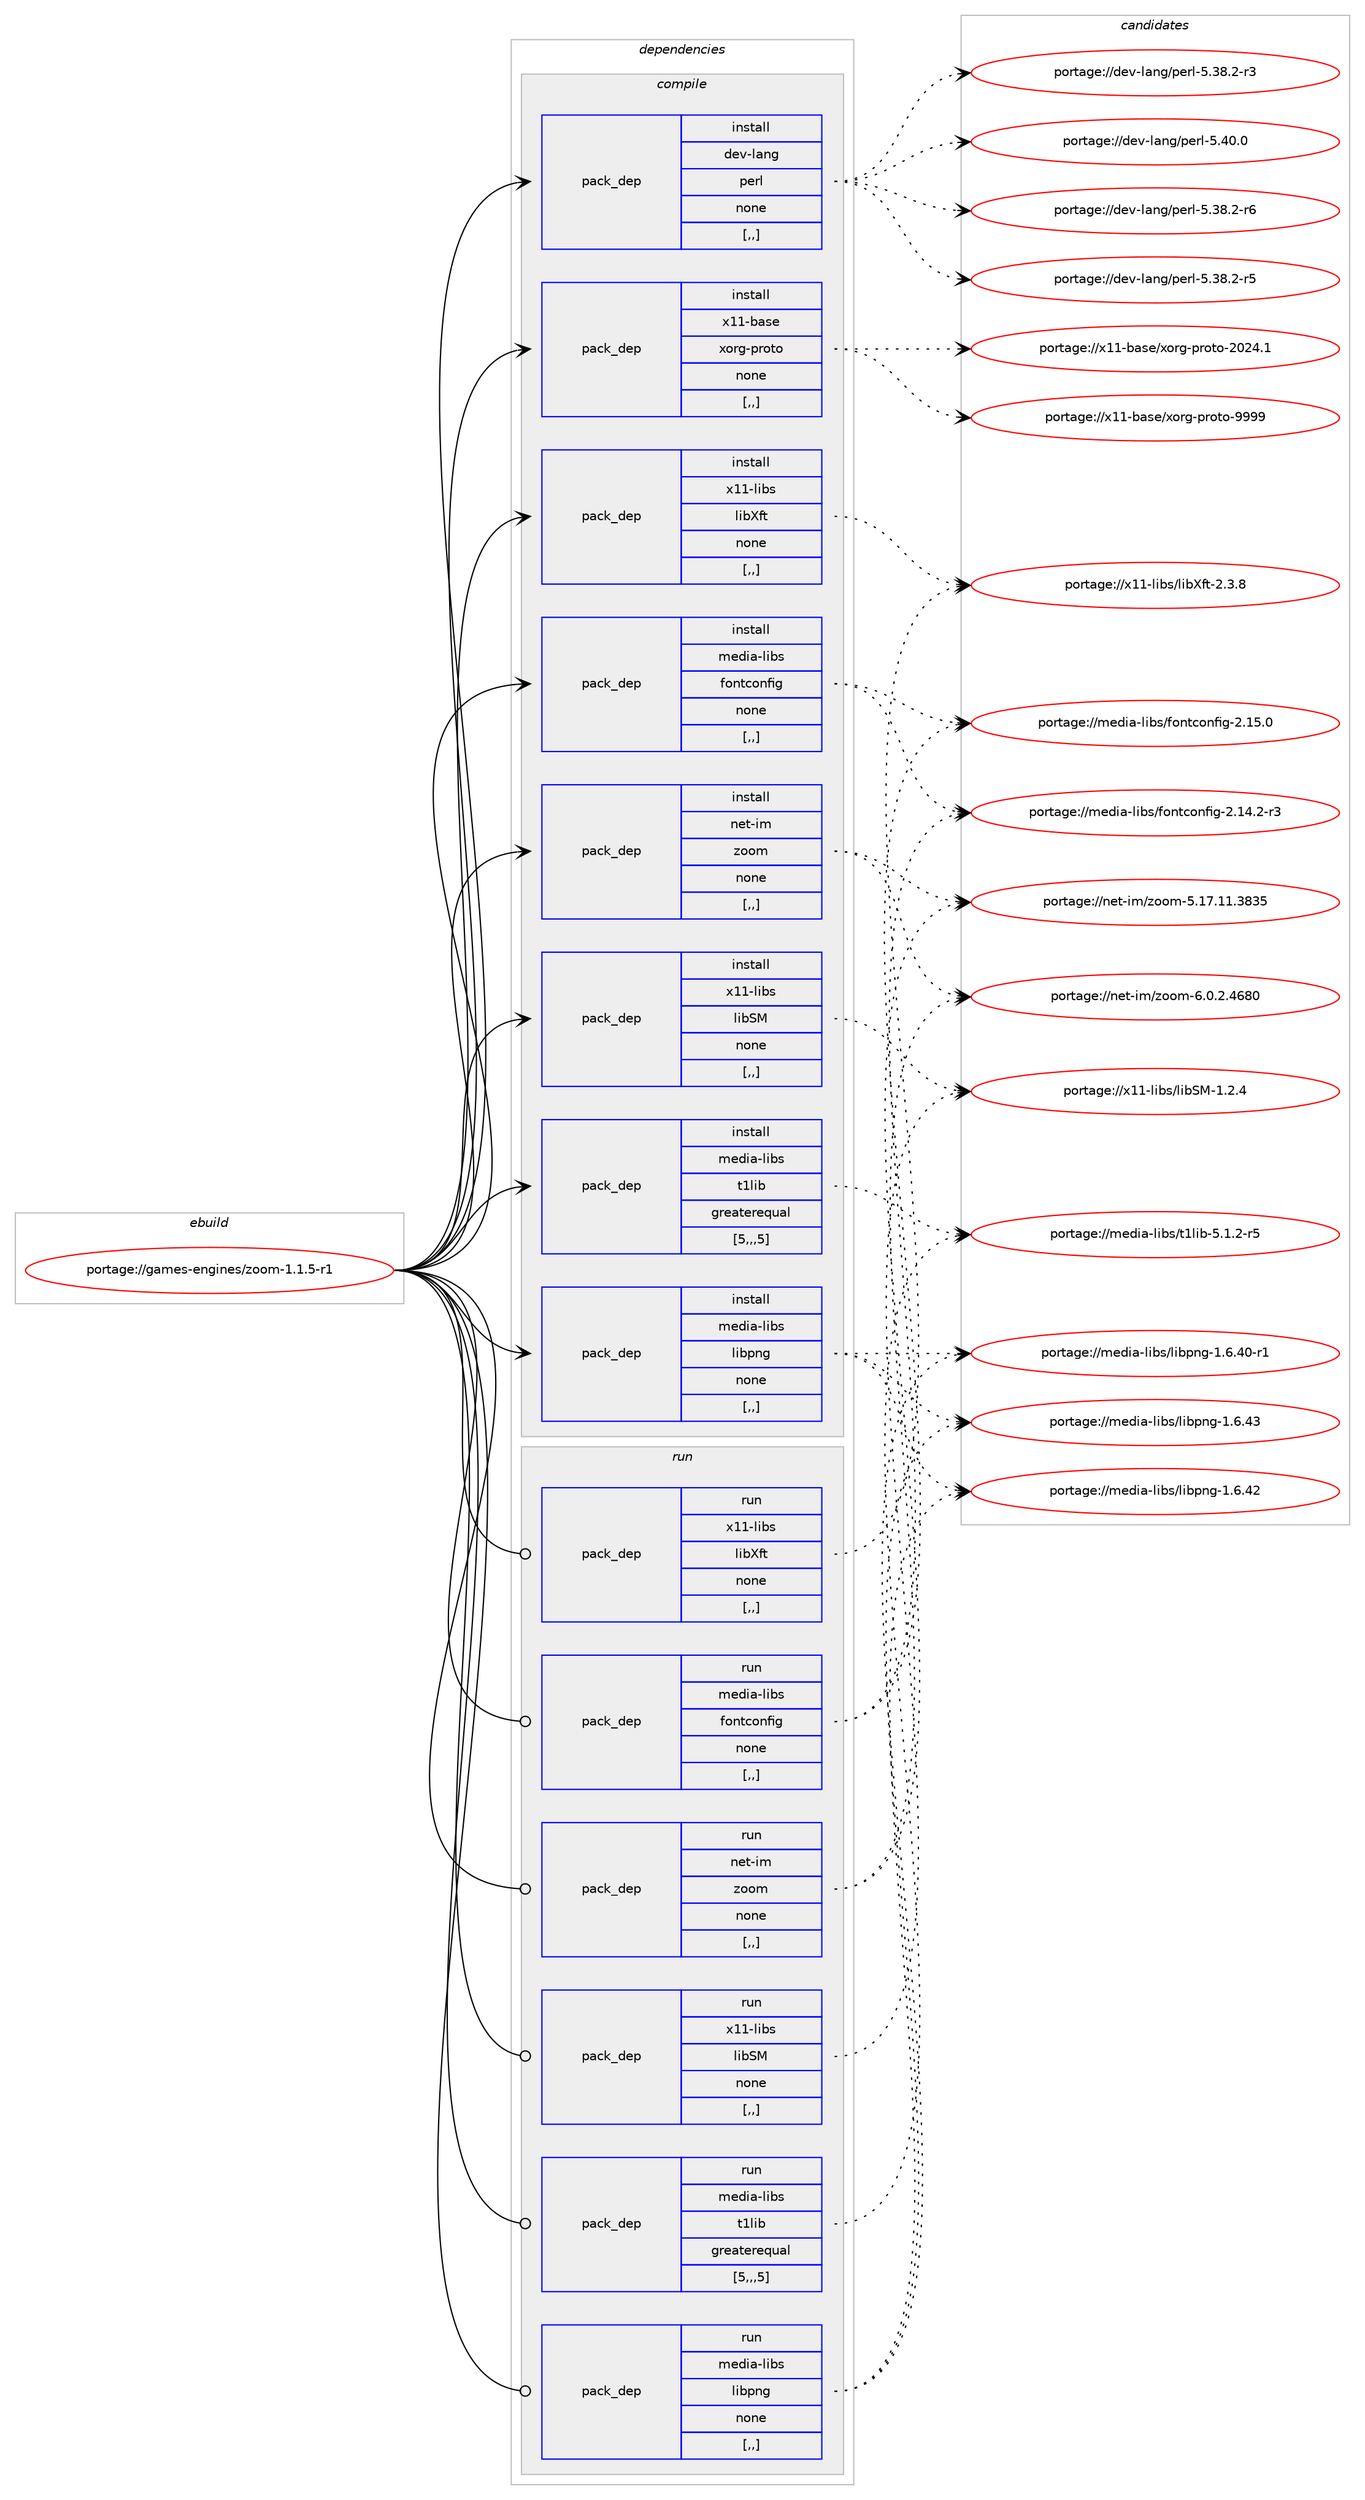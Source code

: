 digraph prolog {

# *************
# Graph options
# *************

newrank=true;
concentrate=true;
compound=true;
graph [rankdir=LR,fontname=Helvetica,fontsize=10,ranksep=1.5];#, ranksep=2.5, nodesep=0.2];
edge  [arrowhead=vee];
node  [fontname=Helvetica,fontsize=10];

# **********
# The ebuild
# **********

subgraph cluster_leftcol {
color=gray;
label=<<i>ebuild</i>>;
id [label="portage://games-engines/zoom-1.1.5-r1", color=red, width=4, href="../games-engines/zoom-1.1.5-r1.svg"];
}

# ****************
# The dependencies
# ****************

subgraph cluster_midcol {
color=gray;
label=<<i>dependencies</i>>;
subgraph cluster_compile {
fillcolor="#eeeeee";
style=filled;
label=<<i>compile</i>>;
subgraph pack163726 {
dependency228974 [label=<<TABLE BORDER="0" CELLBORDER="1" CELLSPACING="0" CELLPADDING="4" WIDTH="220"><TR><TD ROWSPAN="6" CELLPADDING="30">pack_dep</TD></TR><TR><TD WIDTH="110">install</TD></TR><TR><TD>dev-lang</TD></TR><TR><TD>perl</TD></TR><TR><TD>none</TD></TR><TR><TD>[,,]</TD></TR></TABLE>>, shape=none, color=blue];
}
id:e -> dependency228974:w [weight=20,style="solid",arrowhead="vee"];
subgraph pack163727 {
dependency228975 [label=<<TABLE BORDER="0" CELLBORDER="1" CELLSPACING="0" CELLPADDING="4" WIDTH="220"><TR><TD ROWSPAN="6" CELLPADDING="30">pack_dep</TD></TR><TR><TD WIDTH="110">install</TD></TR><TR><TD>media-libs</TD></TR><TR><TD>fontconfig</TD></TR><TR><TD>none</TD></TR><TR><TD>[,,]</TD></TR></TABLE>>, shape=none, color=blue];
}
id:e -> dependency228975:w [weight=20,style="solid",arrowhead="vee"];
subgraph pack163728 {
dependency228976 [label=<<TABLE BORDER="0" CELLBORDER="1" CELLSPACING="0" CELLPADDING="4" WIDTH="220"><TR><TD ROWSPAN="6" CELLPADDING="30">pack_dep</TD></TR><TR><TD WIDTH="110">install</TD></TR><TR><TD>media-libs</TD></TR><TR><TD>libpng</TD></TR><TR><TD>none</TD></TR><TR><TD>[,,]</TD></TR></TABLE>>, shape=none, color=blue];
}
id:e -> dependency228976:w [weight=20,style="solid",arrowhead="vee"];
subgraph pack163729 {
dependency228977 [label=<<TABLE BORDER="0" CELLBORDER="1" CELLSPACING="0" CELLPADDING="4" WIDTH="220"><TR><TD ROWSPAN="6" CELLPADDING="30">pack_dep</TD></TR><TR><TD WIDTH="110">install</TD></TR><TR><TD>media-libs</TD></TR><TR><TD>t1lib</TD></TR><TR><TD>greaterequal</TD></TR><TR><TD>[5,,,5]</TD></TR></TABLE>>, shape=none, color=blue];
}
id:e -> dependency228977:w [weight=20,style="solid",arrowhead="vee"];
subgraph pack163730 {
dependency228978 [label=<<TABLE BORDER="0" CELLBORDER="1" CELLSPACING="0" CELLPADDING="4" WIDTH="220"><TR><TD ROWSPAN="6" CELLPADDING="30">pack_dep</TD></TR><TR><TD WIDTH="110">install</TD></TR><TR><TD>x11-base</TD></TR><TR><TD>xorg-proto</TD></TR><TR><TD>none</TD></TR><TR><TD>[,,]</TD></TR></TABLE>>, shape=none, color=blue];
}
id:e -> dependency228978:w [weight=20,style="solid",arrowhead="vee"];
subgraph pack163731 {
dependency228979 [label=<<TABLE BORDER="0" CELLBORDER="1" CELLSPACING="0" CELLPADDING="4" WIDTH="220"><TR><TD ROWSPAN="6" CELLPADDING="30">pack_dep</TD></TR><TR><TD WIDTH="110">install</TD></TR><TR><TD>x11-libs</TD></TR><TR><TD>libSM</TD></TR><TR><TD>none</TD></TR><TR><TD>[,,]</TD></TR></TABLE>>, shape=none, color=blue];
}
id:e -> dependency228979:w [weight=20,style="solid",arrowhead="vee"];
subgraph pack163732 {
dependency228980 [label=<<TABLE BORDER="0" CELLBORDER="1" CELLSPACING="0" CELLPADDING="4" WIDTH="220"><TR><TD ROWSPAN="6" CELLPADDING="30">pack_dep</TD></TR><TR><TD WIDTH="110">install</TD></TR><TR><TD>x11-libs</TD></TR><TR><TD>libXft</TD></TR><TR><TD>none</TD></TR><TR><TD>[,,]</TD></TR></TABLE>>, shape=none, color=blue];
}
id:e -> dependency228980:w [weight=20,style="solid",arrowhead="vee"];
subgraph pack163733 {
dependency228981 [label=<<TABLE BORDER="0" CELLBORDER="1" CELLSPACING="0" CELLPADDING="4" WIDTH="220"><TR><TD ROWSPAN="6" CELLPADDING="30">pack_dep</TD></TR><TR><TD WIDTH="110">install</TD></TR><TR><TD>net-im</TD></TR><TR><TD>zoom</TD></TR><TR><TD>none</TD></TR><TR><TD>[,,]</TD></TR></TABLE>>, shape=none, color=blue];
}
id:e -> dependency228981:w [weight=20,style="solid",arrowhead="vee"];
}
subgraph cluster_compileandrun {
fillcolor="#eeeeee";
style=filled;
label=<<i>compile and run</i>>;
}
subgraph cluster_run {
fillcolor="#eeeeee";
style=filled;
label=<<i>run</i>>;
subgraph pack163734 {
dependency228982 [label=<<TABLE BORDER="0" CELLBORDER="1" CELLSPACING="0" CELLPADDING="4" WIDTH="220"><TR><TD ROWSPAN="6" CELLPADDING="30">pack_dep</TD></TR><TR><TD WIDTH="110">run</TD></TR><TR><TD>media-libs</TD></TR><TR><TD>fontconfig</TD></TR><TR><TD>none</TD></TR><TR><TD>[,,]</TD></TR></TABLE>>, shape=none, color=blue];
}
id:e -> dependency228982:w [weight=20,style="solid",arrowhead="odot"];
subgraph pack163735 {
dependency228983 [label=<<TABLE BORDER="0" CELLBORDER="1" CELLSPACING="0" CELLPADDING="4" WIDTH="220"><TR><TD ROWSPAN="6" CELLPADDING="30">pack_dep</TD></TR><TR><TD WIDTH="110">run</TD></TR><TR><TD>media-libs</TD></TR><TR><TD>libpng</TD></TR><TR><TD>none</TD></TR><TR><TD>[,,]</TD></TR></TABLE>>, shape=none, color=blue];
}
id:e -> dependency228983:w [weight=20,style="solid",arrowhead="odot"];
subgraph pack163736 {
dependency228984 [label=<<TABLE BORDER="0" CELLBORDER="1" CELLSPACING="0" CELLPADDING="4" WIDTH="220"><TR><TD ROWSPAN="6" CELLPADDING="30">pack_dep</TD></TR><TR><TD WIDTH="110">run</TD></TR><TR><TD>media-libs</TD></TR><TR><TD>t1lib</TD></TR><TR><TD>greaterequal</TD></TR><TR><TD>[5,,,5]</TD></TR></TABLE>>, shape=none, color=blue];
}
id:e -> dependency228984:w [weight=20,style="solid",arrowhead="odot"];
subgraph pack163737 {
dependency228985 [label=<<TABLE BORDER="0" CELLBORDER="1" CELLSPACING="0" CELLPADDING="4" WIDTH="220"><TR><TD ROWSPAN="6" CELLPADDING="30">pack_dep</TD></TR><TR><TD WIDTH="110">run</TD></TR><TR><TD>x11-libs</TD></TR><TR><TD>libSM</TD></TR><TR><TD>none</TD></TR><TR><TD>[,,]</TD></TR></TABLE>>, shape=none, color=blue];
}
id:e -> dependency228985:w [weight=20,style="solid",arrowhead="odot"];
subgraph pack163738 {
dependency228986 [label=<<TABLE BORDER="0" CELLBORDER="1" CELLSPACING="0" CELLPADDING="4" WIDTH="220"><TR><TD ROWSPAN="6" CELLPADDING="30">pack_dep</TD></TR><TR><TD WIDTH="110">run</TD></TR><TR><TD>x11-libs</TD></TR><TR><TD>libXft</TD></TR><TR><TD>none</TD></TR><TR><TD>[,,]</TD></TR></TABLE>>, shape=none, color=blue];
}
id:e -> dependency228986:w [weight=20,style="solid",arrowhead="odot"];
subgraph pack163739 {
dependency228987 [label=<<TABLE BORDER="0" CELLBORDER="1" CELLSPACING="0" CELLPADDING="4" WIDTH="220"><TR><TD ROWSPAN="6" CELLPADDING="30">pack_dep</TD></TR><TR><TD WIDTH="110">run</TD></TR><TR><TD>net-im</TD></TR><TR><TD>zoom</TD></TR><TR><TD>none</TD></TR><TR><TD>[,,]</TD></TR></TABLE>>, shape=none, color=blue];
}
id:e -> dependency228987:w [weight=20,style="solid",arrowhead="odot"];
}
}

# **************
# The candidates
# **************

subgraph cluster_choices {
rank=same;
color=gray;
label=<<i>candidates</i>>;

subgraph choice163726 {
color=black;
nodesep=1;
choice10010111845108971101034711210111410845534652484648 [label="portage://dev-lang/perl-5.40.0", color=red, width=4,href="../dev-lang/perl-5.40.0.svg"];
choice100101118451089711010347112101114108455346515646504511454 [label="portage://dev-lang/perl-5.38.2-r6", color=red, width=4,href="../dev-lang/perl-5.38.2-r6.svg"];
choice100101118451089711010347112101114108455346515646504511453 [label="portage://dev-lang/perl-5.38.2-r5", color=red, width=4,href="../dev-lang/perl-5.38.2-r5.svg"];
choice100101118451089711010347112101114108455346515646504511451 [label="portage://dev-lang/perl-5.38.2-r3", color=red, width=4,href="../dev-lang/perl-5.38.2-r3.svg"];
dependency228974:e -> choice10010111845108971101034711210111410845534652484648:w [style=dotted,weight="100"];
dependency228974:e -> choice100101118451089711010347112101114108455346515646504511454:w [style=dotted,weight="100"];
dependency228974:e -> choice100101118451089711010347112101114108455346515646504511453:w [style=dotted,weight="100"];
dependency228974:e -> choice100101118451089711010347112101114108455346515646504511451:w [style=dotted,weight="100"];
}
subgraph choice163727 {
color=black;
nodesep=1;
choice109101100105974510810598115471021111101169911111010210510345504649534648 [label="portage://media-libs/fontconfig-2.15.0", color=red, width=4,href="../media-libs/fontconfig-2.15.0.svg"];
choice1091011001059745108105981154710211111011699111110102105103455046495246504511451 [label="portage://media-libs/fontconfig-2.14.2-r3", color=red, width=4,href="../media-libs/fontconfig-2.14.2-r3.svg"];
dependency228975:e -> choice109101100105974510810598115471021111101169911111010210510345504649534648:w [style=dotted,weight="100"];
dependency228975:e -> choice1091011001059745108105981154710211111011699111110102105103455046495246504511451:w [style=dotted,weight="100"];
}
subgraph choice163728 {
color=black;
nodesep=1;
choice109101100105974510810598115471081059811211010345494654465251 [label="portage://media-libs/libpng-1.6.43", color=red, width=4,href="../media-libs/libpng-1.6.43.svg"];
choice109101100105974510810598115471081059811211010345494654465250 [label="portage://media-libs/libpng-1.6.42", color=red, width=4,href="../media-libs/libpng-1.6.42.svg"];
choice1091011001059745108105981154710810598112110103454946544652484511449 [label="portage://media-libs/libpng-1.6.40-r1", color=red, width=4,href="../media-libs/libpng-1.6.40-r1.svg"];
dependency228976:e -> choice109101100105974510810598115471081059811211010345494654465251:w [style=dotted,weight="100"];
dependency228976:e -> choice109101100105974510810598115471081059811211010345494654465250:w [style=dotted,weight="100"];
dependency228976:e -> choice1091011001059745108105981154710810598112110103454946544652484511449:w [style=dotted,weight="100"];
}
subgraph choice163729 {
color=black;
nodesep=1;
choice1091011001059745108105981154711649108105984553464946504511453 [label="portage://media-libs/t1lib-5.1.2-r5", color=red, width=4,href="../media-libs/t1lib-5.1.2-r5.svg"];
dependency228977:e -> choice1091011001059745108105981154711649108105984553464946504511453:w [style=dotted,weight="100"];
}
subgraph choice163730 {
color=black;
nodesep=1;
choice120494945989711510147120111114103451121141111161114557575757 [label="portage://x11-base/xorg-proto-9999", color=red, width=4,href="../x11-base/xorg-proto-9999.svg"];
choice1204949459897115101471201111141034511211411111611145504850524649 [label="portage://x11-base/xorg-proto-2024.1", color=red, width=4,href="../x11-base/xorg-proto-2024.1.svg"];
dependency228978:e -> choice120494945989711510147120111114103451121141111161114557575757:w [style=dotted,weight="100"];
dependency228978:e -> choice1204949459897115101471201111141034511211411111611145504850524649:w [style=dotted,weight="100"];
}
subgraph choice163731 {
color=black;
nodesep=1;
choice1204949451081059811547108105988377454946504652 [label="portage://x11-libs/libSM-1.2.4", color=red, width=4,href="../x11-libs/libSM-1.2.4.svg"];
dependency228979:e -> choice1204949451081059811547108105988377454946504652:w [style=dotted,weight="100"];
}
subgraph choice163732 {
color=black;
nodesep=1;
choice12049494510810598115471081059888102116455046514656 [label="portage://x11-libs/libXft-2.3.8", color=red, width=4,href="../x11-libs/libXft-2.3.8.svg"];
dependency228980:e -> choice12049494510810598115471081059888102116455046514656:w [style=dotted,weight="100"];
}
subgraph choice163733 {
color=black;
nodesep=1;
choice11010111645105109471221111111094554464846504652545648 [label="portage://net-im/zoom-6.0.2.4680", color=red, width=4,href="../net-im/zoom-6.0.2.4680.svg"];
choice110101116451051094712211111110945534649554649494651565153 [label="portage://net-im/zoom-5.17.11.3835", color=red, width=4,href="../net-im/zoom-5.17.11.3835.svg"];
dependency228981:e -> choice11010111645105109471221111111094554464846504652545648:w [style=dotted,weight="100"];
dependency228981:e -> choice110101116451051094712211111110945534649554649494651565153:w [style=dotted,weight="100"];
}
subgraph choice163734 {
color=black;
nodesep=1;
choice109101100105974510810598115471021111101169911111010210510345504649534648 [label="portage://media-libs/fontconfig-2.15.0", color=red, width=4,href="../media-libs/fontconfig-2.15.0.svg"];
choice1091011001059745108105981154710211111011699111110102105103455046495246504511451 [label="portage://media-libs/fontconfig-2.14.2-r3", color=red, width=4,href="../media-libs/fontconfig-2.14.2-r3.svg"];
dependency228982:e -> choice109101100105974510810598115471021111101169911111010210510345504649534648:w [style=dotted,weight="100"];
dependency228982:e -> choice1091011001059745108105981154710211111011699111110102105103455046495246504511451:w [style=dotted,weight="100"];
}
subgraph choice163735 {
color=black;
nodesep=1;
choice109101100105974510810598115471081059811211010345494654465251 [label="portage://media-libs/libpng-1.6.43", color=red, width=4,href="../media-libs/libpng-1.6.43.svg"];
choice109101100105974510810598115471081059811211010345494654465250 [label="portage://media-libs/libpng-1.6.42", color=red, width=4,href="../media-libs/libpng-1.6.42.svg"];
choice1091011001059745108105981154710810598112110103454946544652484511449 [label="portage://media-libs/libpng-1.6.40-r1", color=red, width=4,href="../media-libs/libpng-1.6.40-r1.svg"];
dependency228983:e -> choice109101100105974510810598115471081059811211010345494654465251:w [style=dotted,weight="100"];
dependency228983:e -> choice109101100105974510810598115471081059811211010345494654465250:w [style=dotted,weight="100"];
dependency228983:e -> choice1091011001059745108105981154710810598112110103454946544652484511449:w [style=dotted,weight="100"];
}
subgraph choice163736 {
color=black;
nodesep=1;
choice1091011001059745108105981154711649108105984553464946504511453 [label="portage://media-libs/t1lib-5.1.2-r5", color=red, width=4,href="../media-libs/t1lib-5.1.2-r5.svg"];
dependency228984:e -> choice1091011001059745108105981154711649108105984553464946504511453:w [style=dotted,weight="100"];
}
subgraph choice163737 {
color=black;
nodesep=1;
choice1204949451081059811547108105988377454946504652 [label="portage://x11-libs/libSM-1.2.4", color=red, width=4,href="../x11-libs/libSM-1.2.4.svg"];
dependency228985:e -> choice1204949451081059811547108105988377454946504652:w [style=dotted,weight="100"];
}
subgraph choice163738 {
color=black;
nodesep=1;
choice12049494510810598115471081059888102116455046514656 [label="portage://x11-libs/libXft-2.3.8", color=red, width=4,href="../x11-libs/libXft-2.3.8.svg"];
dependency228986:e -> choice12049494510810598115471081059888102116455046514656:w [style=dotted,weight="100"];
}
subgraph choice163739 {
color=black;
nodesep=1;
choice11010111645105109471221111111094554464846504652545648 [label="portage://net-im/zoom-6.0.2.4680", color=red, width=4,href="../net-im/zoom-6.0.2.4680.svg"];
choice110101116451051094712211111110945534649554649494651565153 [label="portage://net-im/zoom-5.17.11.3835", color=red, width=4,href="../net-im/zoom-5.17.11.3835.svg"];
dependency228987:e -> choice11010111645105109471221111111094554464846504652545648:w [style=dotted,weight="100"];
dependency228987:e -> choice110101116451051094712211111110945534649554649494651565153:w [style=dotted,weight="100"];
}
}

}
